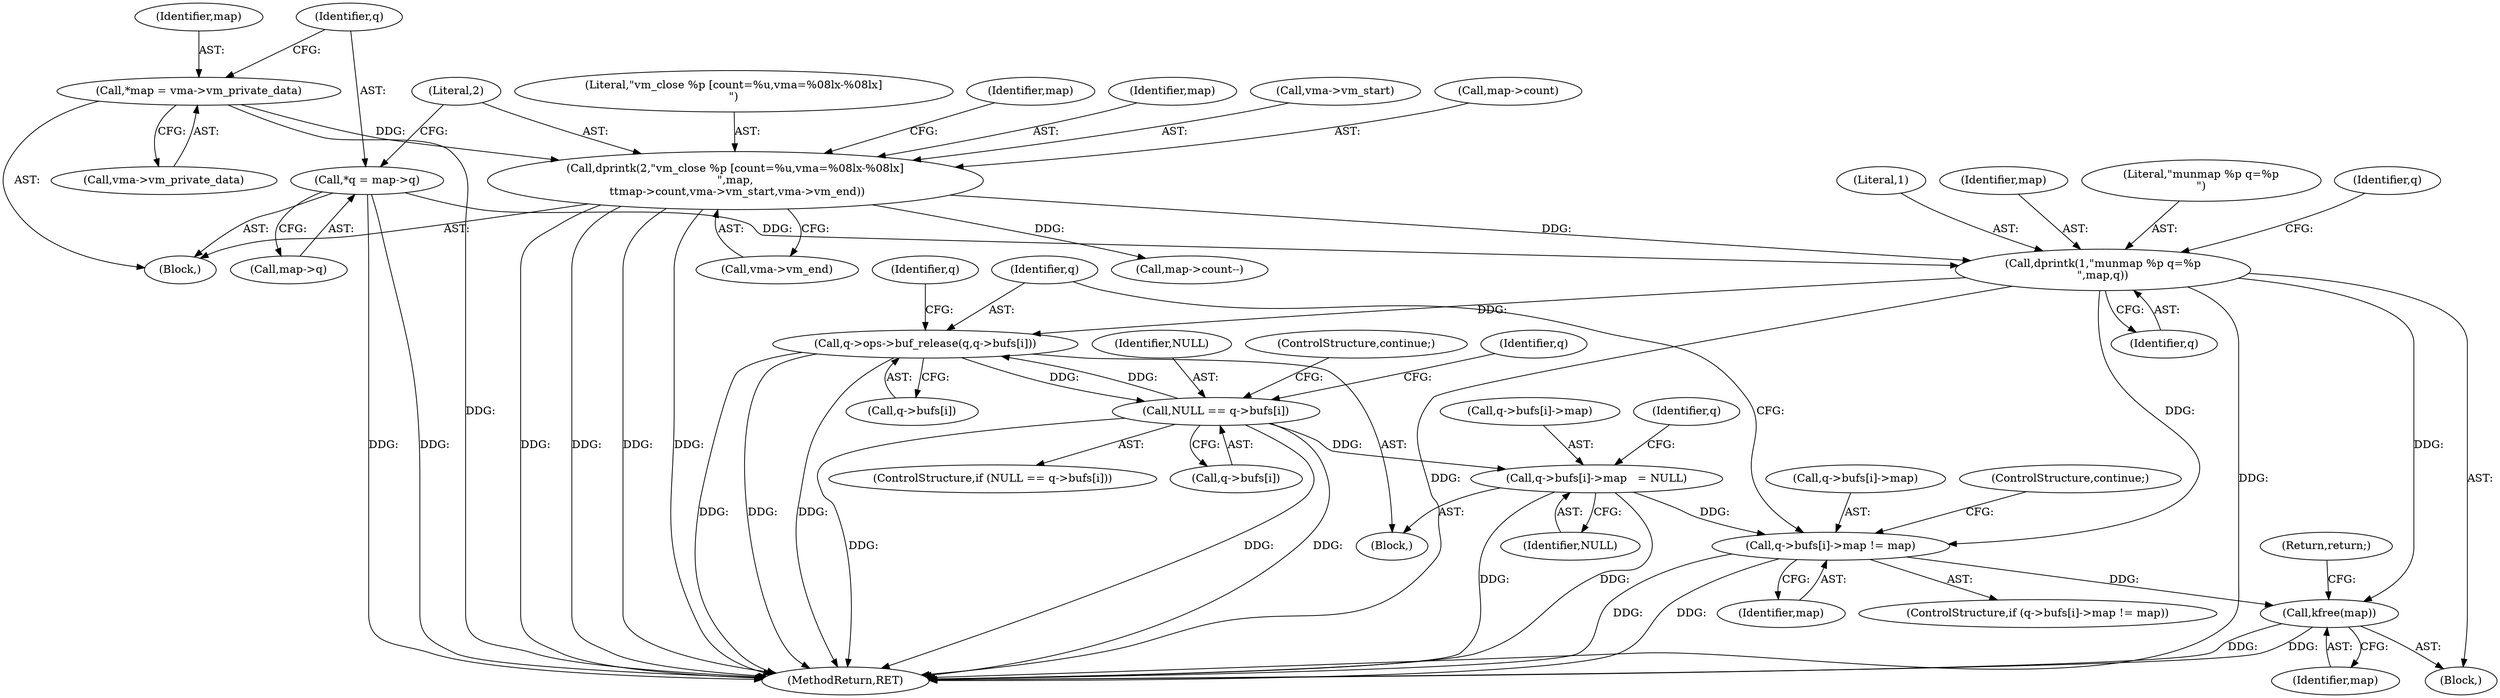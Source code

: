 digraph "0_linux_0b29669c065f60501e7289e1950fa2a618962358_0@array" {
"1000170" [label="(Call,q->bufs[i]->map != map)"];
"1000187" [label="(Call,q->bufs[i]->map   = NULL)"];
"1000161" [label="(Call,NULL == q->bufs[i])"];
"1000180" [label="(Call,q->ops->buf_release(q,q->bufs[i]))"];
"1000140" [label="(Call,dprintk(1,\"munmap %p q=%p\n\",map,q))"];
"1000116" [label="(Call,dprintk(2,\"vm_close %p [count=%u,vma=%08lx-%08lx]\n\",map,\n \t\tmap->count,vma->vm_start,vma->vm_end))"];
"1000104" [label="(Call,*map = vma->vm_private_data)"];
"1000110" [label="(Call,*q = map->q)"];
"1000210" [label="(Call,kfree(map))"];
"1000129" [label="(Call,map->count--)"];
"1000213" [label="(MethodReturn,RET)"];
"1000111" [label="(Identifier,q)"];
"1000106" [label="(Call,vma->vm_private_data)"];
"1000200" [label="(Identifier,q)"];
"1000174" [label="(Identifier,q)"];
"1000212" [label="(Return,return;)"];
"1000170" [label="(Call,q->bufs[i]->map != map)"];
"1000140" [label="(Call,dprintk(1,\"munmap %p q=%p\n\",map,q))"];
"1000148" [label="(Identifier,q)"];
"1000141" [label="(Literal,1)"];
"1000188" [label="(Call,q->bufs[i]->map)"];
"1000126" [label="(Call,vma->vm_end)"];
"1000191" [label="(Identifier,q)"];
"1000117" [label="(Literal,2)"];
"1000139" [label="(Block,)"];
"1000131" [label="(Identifier,map)"];
"1000211" [label="(Identifier,map)"];
"1000210" [label="(Call,kfree(map))"];
"1000178" [label="(Identifier,map)"];
"1000162" [label="(Identifier,NULL)"];
"1000169" [label="(ControlStructure,if (q->bufs[i]->map != map))"];
"1000143" [label="(Identifier,map)"];
"1000159" [label="(Block,)"];
"1000119" [label="(Identifier,map)"];
"1000195" [label="(Identifier,NULL)"];
"1000163" [label="(Call,q->bufs[i])"];
"1000112" [label="(Call,map->q)"];
"1000187" [label="(Call,q->bufs[i]->map   = NULL)"];
"1000105" [label="(Identifier,map)"];
"1000144" [label="(Identifier,q)"];
"1000182" [label="(Call,q->bufs[i])"];
"1000102" [label="(Block,)"];
"1000168" [label="(ControlStructure,continue;)"];
"1000171" [label="(Call,q->bufs[i]->map)"];
"1000180" [label="(Call,q->ops->buf_release(q,q->bufs[i]))"];
"1000123" [label="(Call,vma->vm_start)"];
"1000110" [label="(Call,*q = map->q)"];
"1000142" [label="(Literal,\"munmap %p q=%p\n\")"];
"1000116" [label="(Call,dprintk(2,\"vm_close %p [count=%u,vma=%08lx-%08lx]\n\",map,\n \t\tmap->count,vma->vm_start,vma->vm_end))"];
"1000120" [label="(Call,map->count)"];
"1000118" [label="(Literal,\"vm_close %p [count=%u,vma=%08lx-%08lx]\n\")"];
"1000160" [label="(ControlStructure,if (NULL == q->bufs[i]))"];
"1000104" [label="(Call,*map = vma->vm_private_data)"];
"1000181" [label="(Identifier,q)"];
"1000179" [label="(ControlStructure,continue;)"];
"1000161" [label="(Call,NULL == q->bufs[i])"];
"1000170" -> "1000169"  [label="AST: "];
"1000170" -> "1000178"  [label="CFG: "];
"1000171" -> "1000170"  [label="AST: "];
"1000178" -> "1000170"  [label="AST: "];
"1000179" -> "1000170"  [label="CFG: "];
"1000181" -> "1000170"  [label="CFG: "];
"1000170" -> "1000213"  [label="DDG: "];
"1000170" -> "1000213"  [label="DDG: "];
"1000187" -> "1000170"  [label="DDG: "];
"1000140" -> "1000170"  [label="DDG: "];
"1000170" -> "1000210"  [label="DDG: "];
"1000187" -> "1000159"  [label="AST: "];
"1000187" -> "1000195"  [label="CFG: "];
"1000188" -> "1000187"  [label="AST: "];
"1000195" -> "1000187"  [label="AST: "];
"1000200" -> "1000187"  [label="CFG: "];
"1000187" -> "1000213"  [label="DDG: "];
"1000187" -> "1000213"  [label="DDG: "];
"1000161" -> "1000187"  [label="DDG: "];
"1000161" -> "1000160"  [label="AST: "];
"1000161" -> "1000163"  [label="CFG: "];
"1000162" -> "1000161"  [label="AST: "];
"1000163" -> "1000161"  [label="AST: "];
"1000168" -> "1000161"  [label="CFG: "];
"1000174" -> "1000161"  [label="CFG: "];
"1000161" -> "1000213"  [label="DDG: "];
"1000161" -> "1000213"  [label="DDG: "];
"1000161" -> "1000213"  [label="DDG: "];
"1000180" -> "1000161"  [label="DDG: "];
"1000161" -> "1000180"  [label="DDG: "];
"1000180" -> "1000159"  [label="AST: "];
"1000180" -> "1000182"  [label="CFG: "];
"1000181" -> "1000180"  [label="AST: "];
"1000182" -> "1000180"  [label="AST: "];
"1000191" -> "1000180"  [label="CFG: "];
"1000180" -> "1000213"  [label="DDG: "];
"1000180" -> "1000213"  [label="DDG: "];
"1000180" -> "1000213"  [label="DDG: "];
"1000140" -> "1000180"  [label="DDG: "];
"1000140" -> "1000139"  [label="AST: "];
"1000140" -> "1000144"  [label="CFG: "];
"1000141" -> "1000140"  [label="AST: "];
"1000142" -> "1000140"  [label="AST: "];
"1000143" -> "1000140"  [label="AST: "];
"1000144" -> "1000140"  [label="AST: "];
"1000148" -> "1000140"  [label="CFG: "];
"1000140" -> "1000213"  [label="DDG: "];
"1000140" -> "1000213"  [label="DDG: "];
"1000116" -> "1000140"  [label="DDG: "];
"1000110" -> "1000140"  [label="DDG: "];
"1000140" -> "1000210"  [label="DDG: "];
"1000116" -> "1000102"  [label="AST: "];
"1000116" -> "1000126"  [label="CFG: "];
"1000117" -> "1000116"  [label="AST: "];
"1000118" -> "1000116"  [label="AST: "];
"1000119" -> "1000116"  [label="AST: "];
"1000120" -> "1000116"  [label="AST: "];
"1000123" -> "1000116"  [label="AST: "];
"1000126" -> "1000116"  [label="AST: "];
"1000131" -> "1000116"  [label="CFG: "];
"1000116" -> "1000213"  [label="DDG: "];
"1000116" -> "1000213"  [label="DDG: "];
"1000116" -> "1000213"  [label="DDG: "];
"1000116" -> "1000213"  [label="DDG: "];
"1000104" -> "1000116"  [label="DDG: "];
"1000116" -> "1000129"  [label="DDG: "];
"1000104" -> "1000102"  [label="AST: "];
"1000104" -> "1000106"  [label="CFG: "];
"1000105" -> "1000104"  [label="AST: "];
"1000106" -> "1000104"  [label="AST: "];
"1000111" -> "1000104"  [label="CFG: "];
"1000104" -> "1000213"  [label="DDG: "];
"1000110" -> "1000102"  [label="AST: "];
"1000110" -> "1000112"  [label="CFG: "];
"1000111" -> "1000110"  [label="AST: "];
"1000112" -> "1000110"  [label="AST: "];
"1000117" -> "1000110"  [label="CFG: "];
"1000110" -> "1000213"  [label="DDG: "];
"1000110" -> "1000213"  [label="DDG: "];
"1000210" -> "1000139"  [label="AST: "];
"1000210" -> "1000211"  [label="CFG: "];
"1000211" -> "1000210"  [label="AST: "];
"1000212" -> "1000210"  [label="CFG: "];
"1000210" -> "1000213"  [label="DDG: "];
"1000210" -> "1000213"  [label="DDG: "];
}
